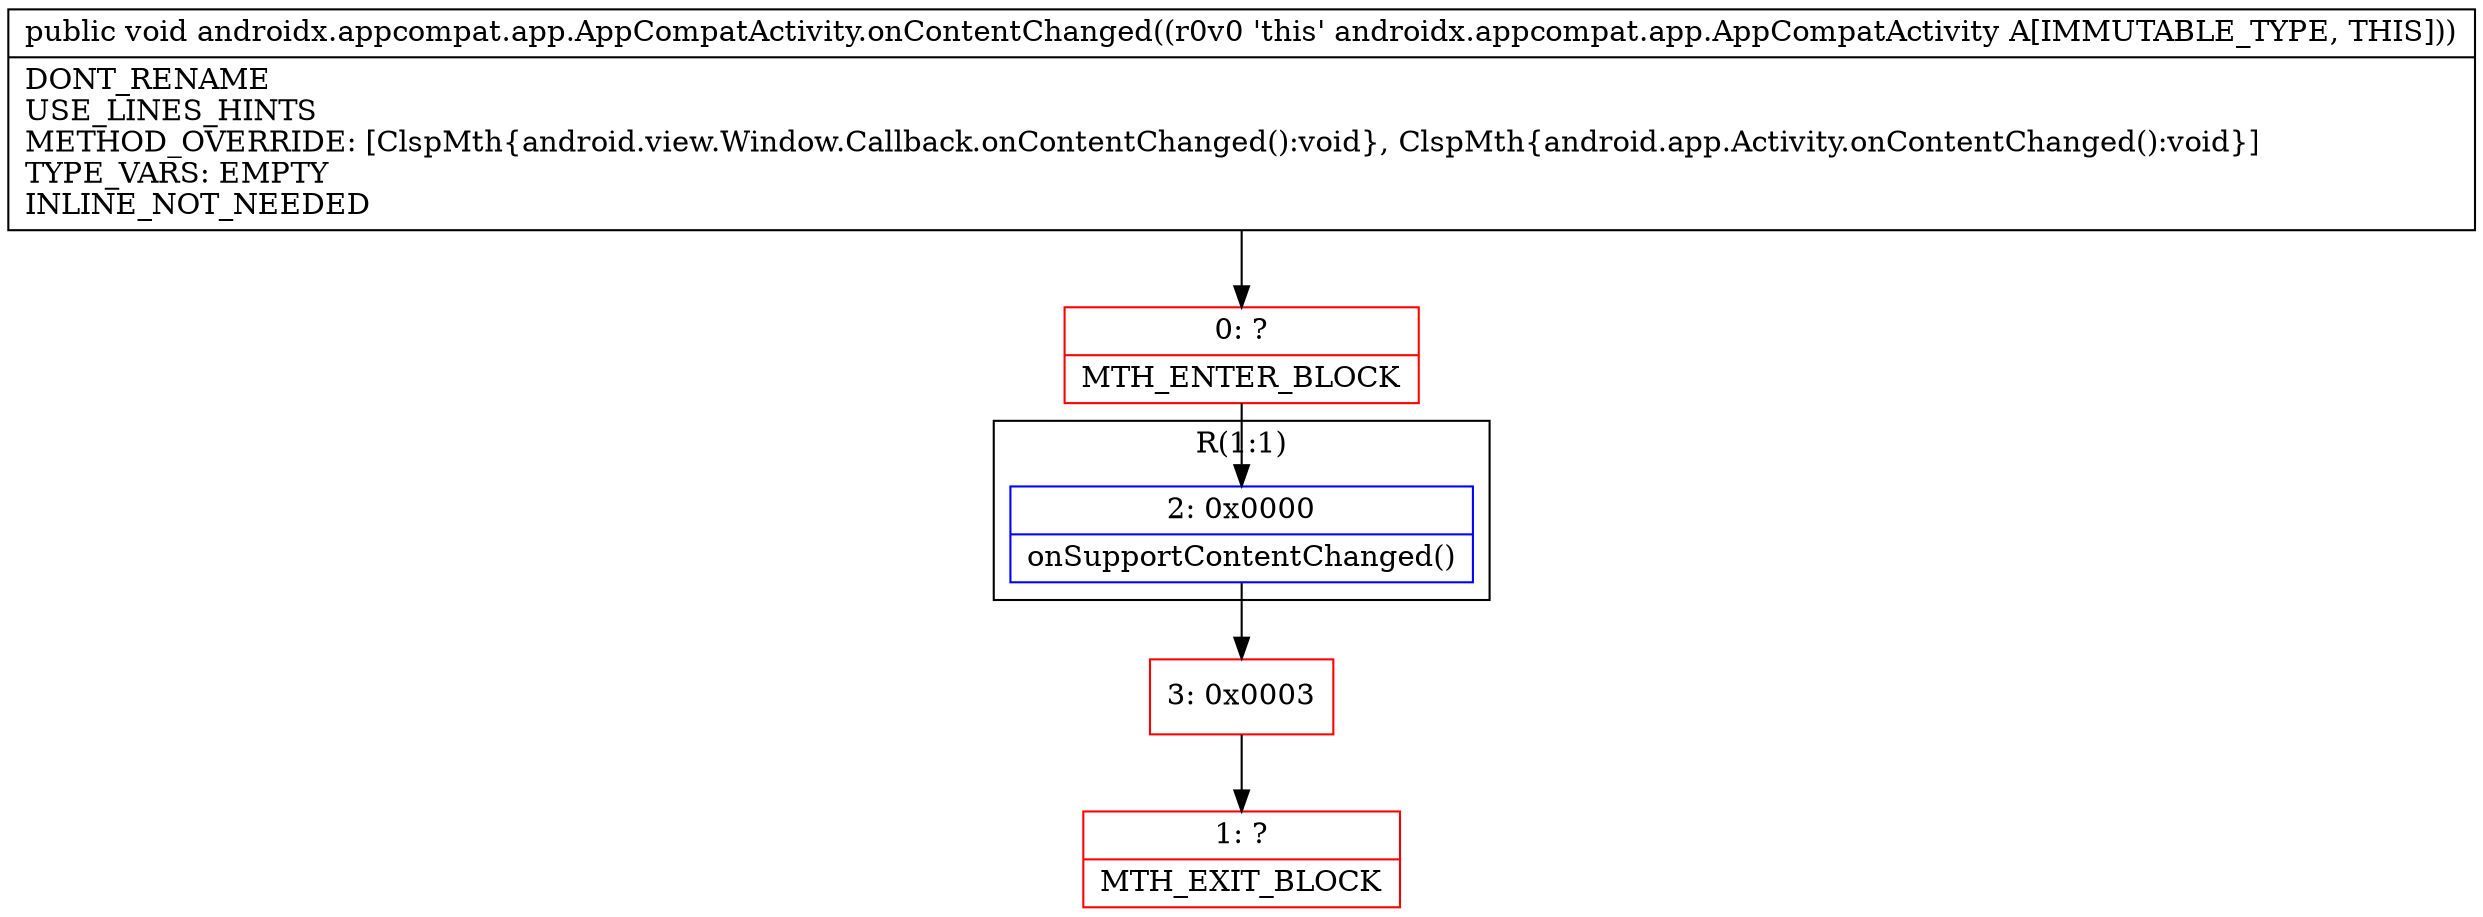 digraph "CFG forandroidx.appcompat.app.AppCompatActivity.onContentChanged()V" {
subgraph cluster_Region_1015698214 {
label = "R(1:1)";
node [shape=record,color=blue];
Node_2 [shape=record,label="{2\:\ 0x0000|onSupportContentChanged()\l}"];
}
Node_0 [shape=record,color=red,label="{0\:\ ?|MTH_ENTER_BLOCK\l}"];
Node_3 [shape=record,color=red,label="{3\:\ 0x0003}"];
Node_1 [shape=record,color=red,label="{1\:\ ?|MTH_EXIT_BLOCK\l}"];
MethodNode[shape=record,label="{public void androidx.appcompat.app.AppCompatActivity.onContentChanged((r0v0 'this' androidx.appcompat.app.AppCompatActivity A[IMMUTABLE_TYPE, THIS]))  | DONT_RENAME\lUSE_LINES_HINTS\lMETHOD_OVERRIDE: [ClspMth\{android.view.Window.Callback.onContentChanged():void\}, ClspMth\{android.app.Activity.onContentChanged():void\}]\lTYPE_VARS: EMPTY\lINLINE_NOT_NEEDED\l}"];
MethodNode -> Node_0;Node_2 -> Node_3;
Node_0 -> Node_2;
Node_3 -> Node_1;
}

